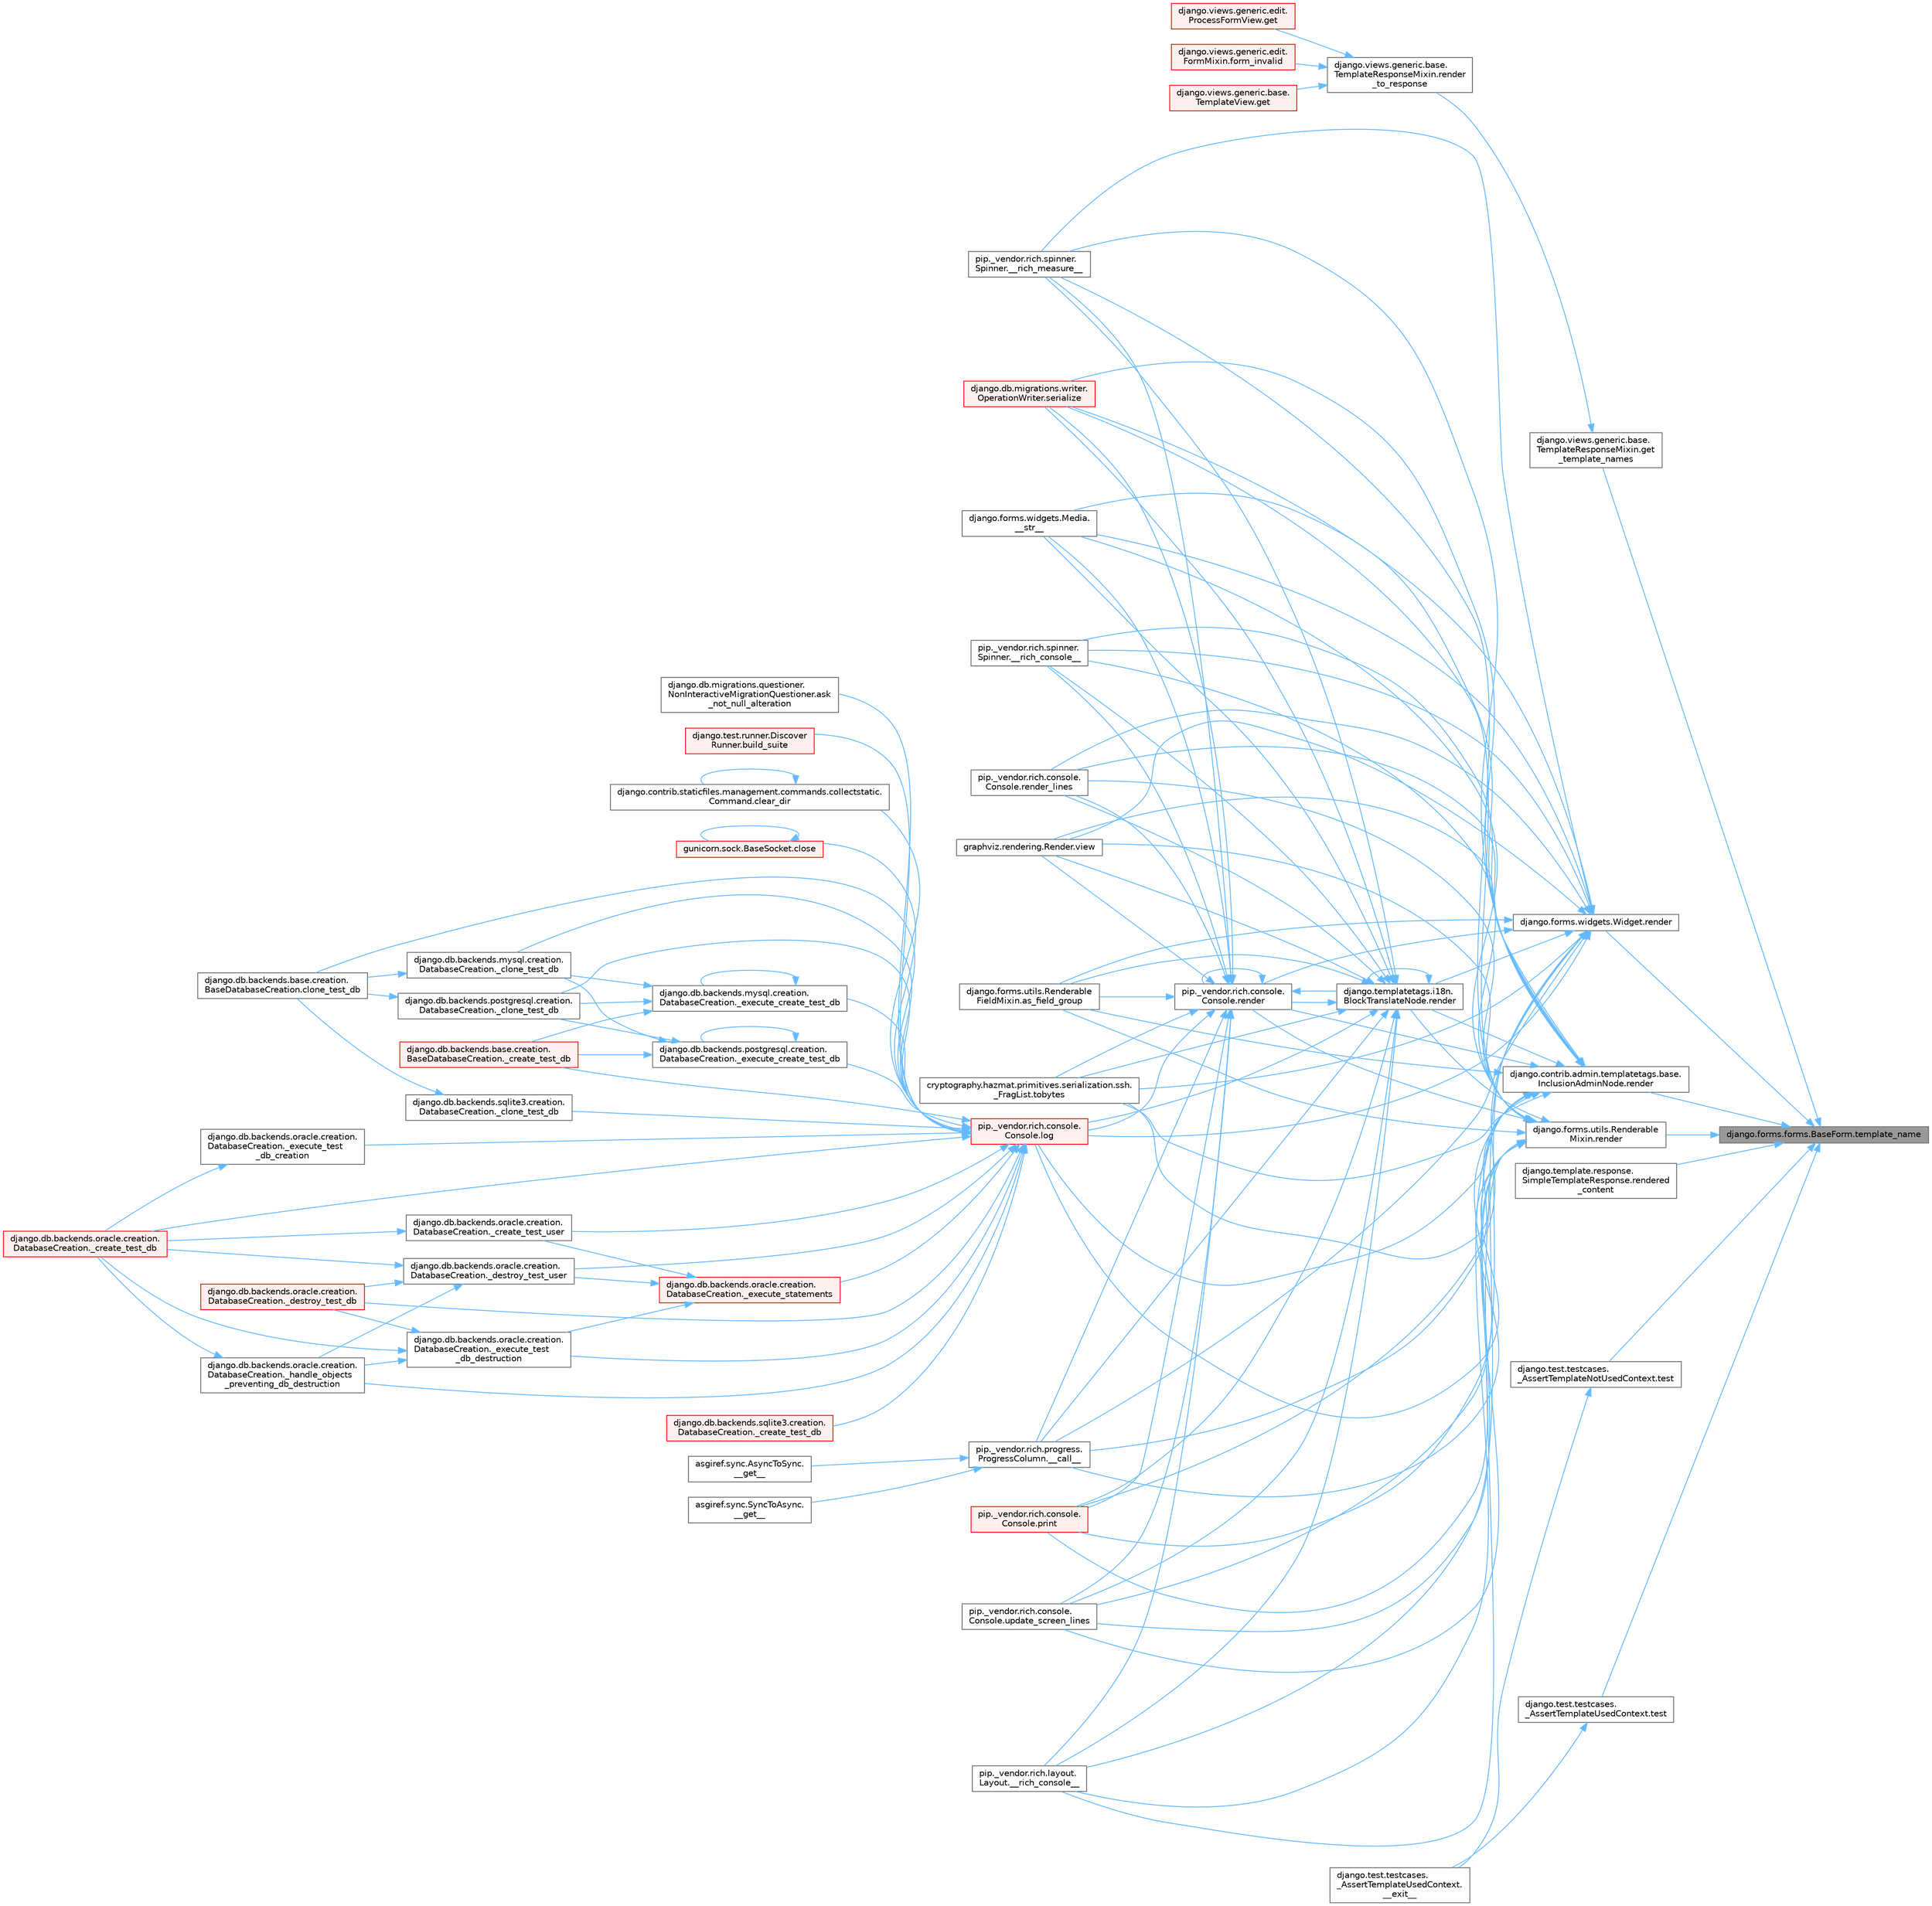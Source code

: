 digraph "django.forms.forms.BaseForm.template_name"
{
 // LATEX_PDF_SIZE
  bgcolor="transparent";
  edge [fontname=Helvetica,fontsize=10,labelfontname=Helvetica,labelfontsize=10];
  node [fontname=Helvetica,fontsize=10,shape=box,height=0.2,width=0.4];
  rankdir="RL";
  Node1 [id="Node000001",label="django.forms.forms.BaseForm.template_name",height=0.2,width=0.4,color="gray40", fillcolor="grey60", style="filled", fontcolor="black",tooltip=" "];
  Node1 -> Node2 [id="edge1_Node000001_Node000002",dir="back",color="steelblue1",style="solid",tooltip=" "];
  Node2 [id="Node000002",label="django.views.generic.base.\lTemplateResponseMixin.get\l_template_names",height=0.2,width=0.4,color="grey40", fillcolor="white", style="filled",URL="$classdjango_1_1views_1_1generic_1_1base_1_1_template_response_mixin.html#a01e86f80f6149ac9356850cbeba9bd22",tooltip=" "];
  Node2 -> Node3 [id="edge2_Node000002_Node000003",dir="back",color="steelblue1",style="solid",tooltip=" "];
  Node3 [id="Node000003",label="django.views.generic.base.\lTemplateResponseMixin.render\l_to_response",height=0.2,width=0.4,color="grey40", fillcolor="white", style="filled",URL="$classdjango_1_1views_1_1generic_1_1base_1_1_template_response_mixin.html#acb779fab0e9d87e1ae49b9b4ad4e4492",tooltip=" "];
  Node3 -> Node4 [id="edge3_Node000003_Node000004",dir="back",color="steelblue1",style="solid",tooltip=" "];
  Node4 [id="Node000004",label="django.views.generic.edit.\lFormMixin.form_invalid",height=0.2,width=0.4,color="red", fillcolor="#FFF0F0", style="filled",URL="$classdjango_1_1views_1_1generic_1_1edit_1_1_form_mixin.html#a3a9a5e20aa7819a6749c1ab36efb4936",tooltip=" "];
  Node3 -> Node11 [id="edge4_Node000003_Node000011",dir="back",color="steelblue1",style="solid",tooltip=" "];
  Node11 [id="Node000011",label="django.views.generic.base.\lTemplateView.get",height=0.2,width=0.4,color="red", fillcolor="#FFF0F0", style="filled",URL="$classdjango_1_1views_1_1generic_1_1base_1_1_template_view.html#a12232ec7fd058af76ce8c7af132ef915",tooltip=" "];
  Node3 -> Node1887 [id="edge5_Node000003_Node001887",dir="back",color="steelblue1",style="solid",tooltip=" "];
  Node1887 [id="Node001887",label="django.views.generic.edit.\lProcessFormView.get",height=0.2,width=0.4,color="red", fillcolor="#FFF0F0", style="filled",URL="$classdjango_1_1views_1_1generic_1_1edit_1_1_process_form_view.html#af7def109918828469fd90c209d775e40",tooltip=" "];
  Node1 -> Node2641 [id="edge6_Node000001_Node002641",dir="back",color="steelblue1",style="solid",tooltip=" "];
  Node2641 [id="Node002641",label="django.contrib.admin.templatetags.base.\lInclusionAdminNode.render",height=0.2,width=0.4,color="grey40", fillcolor="white", style="filled",URL="$classdjango_1_1contrib_1_1admin_1_1templatetags_1_1base_1_1_inclusion_admin_node.html#a5c909e3c155bf5e7736cc82df0006cda",tooltip=" "];
  Node2641 -> Node378 [id="edge7_Node002641_Node000378",dir="back",color="steelblue1",style="solid",tooltip=" "];
  Node378 [id="Node000378",label="pip._vendor.rich.progress.\lProgressColumn.__call__",height=0.2,width=0.4,color="grey40", fillcolor="white", style="filled",URL="$classpip_1_1__vendor_1_1rich_1_1progress_1_1_progress_column.html#ae0c399be74222f949edb0fa5324cf6ea",tooltip=" "];
  Node378 -> Node143 [id="edge8_Node000378_Node000143",dir="back",color="steelblue1",style="solid",tooltip=" "];
  Node143 [id="Node000143",label="asgiref.sync.AsyncToSync.\l__get__",height=0.2,width=0.4,color="grey40", fillcolor="white", style="filled",URL="$classasgiref_1_1sync_1_1_async_to_sync.html#a23e9ef7a73da98dad9e3f4e65846969b",tooltip=" "];
  Node378 -> Node144 [id="edge9_Node000378_Node000144",dir="back",color="steelblue1",style="solid",tooltip=" "];
  Node144 [id="Node000144",label="asgiref.sync.SyncToAsync.\l__get__",height=0.2,width=0.4,color="grey40", fillcolor="white", style="filled",URL="$classasgiref_1_1sync_1_1_sync_to_async.html#aebdfbe3f01079a529fd2f39810597381",tooltip=" "];
  Node2641 -> Node379 [id="edge10_Node002641_Node000379",dir="back",color="steelblue1",style="solid",tooltip=" "];
  Node379 [id="Node000379",label="pip._vendor.rich.layout.\lLayout.__rich_console__",height=0.2,width=0.4,color="grey40", fillcolor="white", style="filled",URL="$classpip_1_1__vendor_1_1rich_1_1layout_1_1_layout.html#ac39cb3d17d2b0324ee1b0dada41a3ebd",tooltip=" "];
  Node2641 -> Node380 [id="edge11_Node002641_Node000380",dir="back",color="steelblue1",style="solid",tooltip=" "];
  Node380 [id="Node000380",label="pip._vendor.rich.spinner.\lSpinner.__rich_console__",height=0.2,width=0.4,color="grey40", fillcolor="white", style="filled",URL="$classpip_1_1__vendor_1_1rich_1_1spinner_1_1_spinner.html#a6883d8dced19ac48d4dfc74f776357fd",tooltip=" "];
  Node2641 -> Node381 [id="edge12_Node002641_Node000381",dir="back",color="steelblue1",style="solid",tooltip=" "];
  Node381 [id="Node000381",label="pip._vendor.rich.spinner.\lSpinner.__rich_measure__",height=0.2,width=0.4,color="grey40", fillcolor="white", style="filled",URL="$classpip_1_1__vendor_1_1rich_1_1spinner_1_1_spinner.html#a89745682c823c44a31bae8e8d07869f5",tooltip=" "];
  Node2641 -> Node382 [id="edge13_Node002641_Node000382",dir="back",color="steelblue1",style="solid",tooltip=" "];
  Node382 [id="Node000382",label="django.forms.widgets.Media.\l__str__",height=0.2,width=0.4,color="grey40", fillcolor="white", style="filled",URL="$classdjango_1_1forms_1_1widgets_1_1_media.html#ae1651710548a7d9f14f036d035012d21",tooltip=" "];
  Node2641 -> Node383 [id="edge14_Node002641_Node000383",dir="back",color="steelblue1",style="solid",tooltip=" "];
  Node383 [id="Node000383",label="django.forms.utils.Renderable\lFieldMixin.as_field_group",height=0.2,width=0.4,color="grey40", fillcolor="white", style="filled",URL="$classdjango_1_1forms_1_1utils_1_1_renderable_field_mixin.html#a1e9a1b4f790ea694431554267fd5d74c",tooltip=" "];
  Node2641 -> Node384 [id="edge15_Node002641_Node000384",dir="back",color="steelblue1",style="solid",tooltip=" "];
  Node384 [id="Node000384",label="pip._vendor.rich.console.\lConsole.log",height=0.2,width=0.4,color="red", fillcolor="#FFF0F0", style="filled",URL="$classpip_1_1__vendor_1_1rich_1_1console_1_1_console.html#af9c77e39f9413fc2b134c60cfa23b0f1",tooltip=" "];
  Node384 -> Node385 [id="edge16_Node000384_Node000385",dir="back",color="steelblue1",style="solid",tooltip=" "];
  Node385 [id="Node000385",label="django.db.backends.mysql.creation.\lDatabaseCreation._clone_test_db",height=0.2,width=0.4,color="grey40", fillcolor="white", style="filled",URL="$classdjango_1_1db_1_1backends_1_1mysql_1_1creation_1_1_database_creation.html#ab4d99b6a9b6a81141d0fba9440d91619",tooltip=" "];
  Node385 -> Node386 [id="edge17_Node000385_Node000386",dir="back",color="steelblue1",style="solid",tooltip=" "];
  Node386 [id="Node000386",label="django.db.backends.base.creation.\lBaseDatabaseCreation.clone_test_db",height=0.2,width=0.4,color="grey40", fillcolor="white", style="filled",URL="$classdjango_1_1db_1_1backends_1_1base_1_1creation_1_1_base_database_creation.html#aa792ff2a6725c1020027c189ff967316",tooltip=" "];
  Node384 -> Node387 [id="edge18_Node000384_Node000387",dir="back",color="steelblue1",style="solid",tooltip=" "];
  Node387 [id="Node000387",label="django.db.backends.postgresql.creation.\lDatabaseCreation._clone_test_db",height=0.2,width=0.4,color="grey40", fillcolor="white", style="filled",URL="$classdjango_1_1db_1_1backends_1_1postgresql_1_1creation_1_1_database_creation.html#ab57e8a2ba94a8a4888fd435036b4c322",tooltip=" "];
  Node387 -> Node386 [id="edge19_Node000387_Node000386",dir="back",color="steelblue1",style="solid",tooltip=" "];
  Node384 -> Node388 [id="edge20_Node000384_Node000388",dir="back",color="steelblue1",style="solid",tooltip=" "];
  Node388 [id="Node000388",label="django.db.backends.sqlite3.creation.\lDatabaseCreation._clone_test_db",height=0.2,width=0.4,color="grey40", fillcolor="white", style="filled",URL="$classdjango_1_1db_1_1backends_1_1sqlite3_1_1creation_1_1_database_creation.html#a43a28bd11187e2b0677fd0be7643387b",tooltip=" "];
  Node388 -> Node386 [id="edge21_Node000388_Node000386",dir="back",color="steelblue1",style="solid",tooltip=" "];
  Node384 -> Node389 [id="edge22_Node000384_Node000389",dir="back",color="steelblue1",style="solid",tooltip=" "];
  Node389 [id="Node000389",label="django.db.backends.base.creation.\lBaseDatabaseCreation._create_test_db",height=0.2,width=0.4,color="red", fillcolor="#FFF0F0", style="filled",URL="$classdjango_1_1db_1_1backends_1_1base_1_1creation_1_1_base_database_creation.html#a3782aff49b95503af2f0e518a10dc22d",tooltip=" "];
  Node384 -> Node391 [id="edge23_Node000384_Node000391",dir="back",color="steelblue1",style="solid",tooltip=" "];
  Node391 [id="Node000391",label="django.db.backends.oracle.creation.\lDatabaseCreation._create_test_db",height=0.2,width=0.4,color="red", fillcolor="#FFF0F0", style="filled",URL="$classdjango_1_1db_1_1backends_1_1oracle_1_1creation_1_1_database_creation.html#aea03f2099a0f6691226755c6b60c133f",tooltip=" "];
  Node384 -> Node392 [id="edge24_Node000384_Node000392",dir="back",color="steelblue1",style="solid",tooltip=" "];
  Node392 [id="Node000392",label="django.db.backends.sqlite3.creation.\lDatabaseCreation._create_test_db",height=0.2,width=0.4,color="red", fillcolor="#FFF0F0", style="filled",URL="$classdjango_1_1db_1_1backends_1_1sqlite3_1_1creation_1_1_database_creation.html#a67d2c057a1e604f78b379e63cd6bff28",tooltip=" "];
  Node384 -> Node393 [id="edge25_Node000384_Node000393",dir="back",color="steelblue1",style="solid",tooltip=" "];
  Node393 [id="Node000393",label="django.db.backends.oracle.creation.\lDatabaseCreation._create_test_user",height=0.2,width=0.4,color="grey40", fillcolor="white", style="filled",URL="$classdjango_1_1db_1_1backends_1_1oracle_1_1creation_1_1_database_creation.html#a59ea754a7f0af2c6d24086c033e1a0dd",tooltip=" "];
  Node393 -> Node391 [id="edge26_Node000393_Node000391",dir="back",color="steelblue1",style="solid",tooltip=" "];
  Node384 -> Node394 [id="edge27_Node000384_Node000394",dir="back",color="steelblue1",style="solid",tooltip=" "];
  Node394 [id="Node000394",label="django.db.backends.oracle.creation.\lDatabaseCreation._destroy_test_db",height=0.2,width=0.4,color="red", fillcolor="#FFF0F0", style="filled",URL="$classdjango_1_1db_1_1backends_1_1oracle_1_1creation_1_1_database_creation.html#a08dd28500eb796fba820014d705845e1",tooltip=" "];
  Node384 -> Node396 [id="edge28_Node000384_Node000396",dir="back",color="steelblue1",style="solid",tooltip=" "];
  Node396 [id="Node000396",label="django.db.backends.oracle.creation.\lDatabaseCreation._destroy_test_user",height=0.2,width=0.4,color="grey40", fillcolor="white", style="filled",URL="$classdjango_1_1db_1_1backends_1_1oracle_1_1creation_1_1_database_creation.html#ac5b566d811b2dcccb9c6c125486ec8b9",tooltip=" "];
  Node396 -> Node391 [id="edge29_Node000396_Node000391",dir="back",color="steelblue1",style="solid",tooltip=" "];
  Node396 -> Node394 [id="edge30_Node000396_Node000394",dir="back",color="steelblue1",style="solid",tooltip=" "];
  Node396 -> Node397 [id="edge31_Node000396_Node000397",dir="back",color="steelblue1",style="solid",tooltip=" "];
  Node397 [id="Node000397",label="django.db.backends.oracle.creation.\lDatabaseCreation._handle_objects\l_preventing_db_destruction",height=0.2,width=0.4,color="grey40", fillcolor="white", style="filled",URL="$classdjango_1_1db_1_1backends_1_1oracle_1_1creation_1_1_database_creation.html#a1c37c804f0a89dbadda5bc9fd5b601af",tooltip=" "];
  Node397 -> Node391 [id="edge32_Node000397_Node000391",dir="back",color="steelblue1",style="solid",tooltip=" "];
  Node384 -> Node398 [id="edge33_Node000384_Node000398",dir="back",color="steelblue1",style="solid",tooltip=" "];
  Node398 [id="Node000398",label="django.db.backends.mysql.creation.\lDatabaseCreation._execute_create_test_db",height=0.2,width=0.4,color="grey40", fillcolor="white", style="filled",URL="$classdjango_1_1db_1_1backends_1_1mysql_1_1creation_1_1_database_creation.html#ab42ab74c9087be175aad845aec9d4160",tooltip=" "];
  Node398 -> Node385 [id="edge34_Node000398_Node000385",dir="back",color="steelblue1",style="solid",tooltip=" "];
  Node398 -> Node387 [id="edge35_Node000398_Node000387",dir="back",color="steelblue1",style="solid",tooltip=" "];
  Node398 -> Node389 [id="edge36_Node000398_Node000389",dir="back",color="steelblue1",style="solid",tooltip=" "];
  Node398 -> Node398 [id="edge37_Node000398_Node000398",dir="back",color="steelblue1",style="solid",tooltip=" "];
  Node384 -> Node399 [id="edge38_Node000384_Node000399",dir="back",color="steelblue1",style="solid",tooltip=" "];
  Node399 [id="Node000399",label="django.db.backends.postgresql.creation.\lDatabaseCreation._execute_create_test_db",height=0.2,width=0.4,color="grey40", fillcolor="white", style="filled",URL="$classdjango_1_1db_1_1backends_1_1postgresql_1_1creation_1_1_database_creation.html#a8c9e9502a3370ff7f46e7982b1ace1ec",tooltip=" "];
  Node399 -> Node385 [id="edge39_Node000399_Node000385",dir="back",color="steelblue1",style="solid",tooltip=" "];
  Node399 -> Node387 [id="edge40_Node000399_Node000387",dir="back",color="steelblue1",style="solid",tooltip=" "];
  Node399 -> Node389 [id="edge41_Node000399_Node000389",dir="back",color="steelblue1",style="solid",tooltip=" "];
  Node399 -> Node399 [id="edge42_Node000399_Node000399",dir="back",color="steelblue1",style="solid",tooltip=" "];
  Node384 -> Node400 [id="edge43_Node000384_Node000400",dir="back",color="steelblue1",style="solid",tooltip=" "];
  Node400 [id="Node000400",label="django.db.backends.oracle.creation.\lDatabaseCreation._execute_statements",height=0.2,width=0.4,color="red", fillcolor="#FFF0F0", style="filled",URL="$classdjango_1_1db_1_1backends_1_1oracle_1_1creation_1_1_database_creation.html#a40f0a887cb7b18753bb057b12ede6de5",tooltip=" "];
  Node400 -> Node393 [id="edge44_Node000400_Node000393",dir="back",color="steelblue1",style="solid",tooltip=" "];
  Node400 -> Node396 [id="edge45_Node000400_Node000396",dir="back",color="steelblue1",style="solid",tooltip=" "];
  Node400 -> Node403 [id="edge46_Node000400_Node000403",dir="back",color="steelblue1",style="solid",tooltip=" "];
  Node403 [id="Node000403",label="django.db.backends.oracle.creation.\lDatabaseCreation._execute_test\l_db_destruction",height=0.2,width=0.4,color="grey40", fillcolor="white", style="filled",URL="$classdjango_1_1db_1_1backends_1_1oracle_1_1creation_1_1_database_creation.html#a122c68cb1495e4c1a5c9c6a8f61ea46f",tooltip=" "];
  Node403 -> Node391 [id="edge47_Node000403_Node000391",dir="back",color="steelblue1",style="solid",tooltip=" "];
  Node403 -> Node394 [id="edge48_Node000403_Node000394",dir="back",color="steelblue1",style="solid",tooltip=" "];
  Node403 -> Node397 [id="edge49_Node000403_Node000397",dir="back",color="steelblue1",style="solid",tooltip=" "];
  Node384 -> Node402 [id="edge50_Node000384_Node000402",dir="back",color="steelblue1",style="solid",tooltip=" "];
  Node402 [id="Node000402",label="django.db.backends.oracle.creation.\lDatabaseCreation._execute_test\l_db_creation",height=0.2,width=0.4,color="grey40", fillcolor="white", style="filled",URL="$classdjango_1_1db_1_1backends_1_1oracle_1_1creation_1_1_database_creation.html#a66d037f8286d396a98cf6ad2a5b9f25f",tooltip=" "];
  Node402 -> Node391 [id="edge51_Node000402_Node000391",dir="back",color="steelblue1",style="solid",tooltip=" "];
  Node384 -> Node403 [id="edge52_Node000384_Node000403",dir="back",color="steelblue1",style="solid",tooltip=" "];
  Node384 -> Node397 [id="edge53_Node000384_Node000397",dir="back",color="steelblue1",style="solid",tooltip=" "];
  Node384 -> Node404 [id="edge54_Node000384_Node000404",dir="back",color="steelblue1",style="solid",tooltip=" "];
  Node404 [id="Node000404",label="django.db.migrations.questioner.\lNonInteractiveMigrationQuestioner.ask\l_not_null_alteration",height=0.2,width=0.4,color="grey40", fillcolor="white", style="filled",URL="$classdjango_1_1db_1_1migrations_1_1questioner_1_1_non_interactive_migration_questioner.html#a8e2e9dcddaff9a58581a3bdfbc87136f",tooltip=" "];
  Node384 -> Node405 [id="edge55_Node000384_Node000405",dir="back",color="steelblue1",style="solid",tooltip=" "];
  Node405 [id="Node000405",label="django.test.runner.Discover\lRunner.build_suite",height=0.2,width=0.4,color="red", fillcolor="#FFF0F0", style="filled",URL="$classdjango_1_1test_1_1runner_1_1_discover_runner.html#a59c1b9e138786179fdbfce3ab15bf2c8",tooltip=" "];
  Node384 -> Node407 [id="edge56_Node000384_Node000407",dir="back",color="steelblue1",style="solid",tooltip=" "];
  Node407 [id="Node000407",label="django.contrib.staticfiles.management.commands.collectstatic.\lCommand.clear_dir",height=0.2,width=0.4,color="grey40", fillcolor="white", style="filled",URL="$classdjango_1_1contrib_1_1staticfiles_1_1management_1_1commands_1_1collectstatic_1_1_command.html#a2974077448bb3e1203a0c82350976399",tooltip=" "];
  Node407 -> Node407 [id="edge57_Node000407_Node000407",dir="back",color="steelblue1",style="solid",tooltip=" "];
  Node384 -> Node386 [id="edge58_Node000384_Node000386",dir="back",color="steelblue1",style="solid",tooltip=" "];
  Node384 -> Node408 [id="edge59_Node000384_Node000408",dir="back",color="steelblue1",style="solid",tooltip=" "];
  Node408 [id="Node000408",label="gunicorn.sock.BaseSocket.close",height=0.2,width=0.4,color="red", fillcolor="#FFF0F0", style="filled",URL="$classgunicorn_1_1sock_1_1_base_socket.html#af2002e81bf30cc8c6614f9568af6ef06",tooltip=" "];
  Node408 -> Node408 [id="edge60_Node000408_Node000408",dir="back",color="steelblue1",style="solid",tooltip=" "];
  Node2641 -> Node536 [id="edge61_Node002641_Node000536",dir="back",color="steelblue1",style="solid",tooltip=" "];
  Node536 [id="Node000536",label="pip._vendor.rich.console.\lConsole.print",height=0.2,width=0.4,color="red", fillcolor="#FFF0F0", style="filled",URL="$classpip_1_1__vendor_1_1rich_1_1console_1_1_console.html#af954370cdbb49236b597f2c11064549d",tooltip=" "];
  Node2641 -> Node850 [id="edge62_Node002641_Node000850",dir="back",color="steelblue1",style="solid",tooltip=" "];
  Node850 [id="Node000850",label="django.templatetags.i18n.\lBlockTranslateNode.render",height=0.2,width=0.4,color="grey40", fillcolor="white", style="filled",URL="$classdjango_1_1templatetags_1_1i18n_1_1_block_translate_node.html#aaf05bebfd02c1c4b676387ada0357832",tooltip=" "];
  Node850 -> Node378 [id="edge63_Node000850_Node000378",dir="back",color="steelblue1",style="solid",tooltip=" "];
  Node850 -> Node379 [id="edge64_Node000850_Node000379",dir="back",color="steelblue1",style="solid",tooltip=" "];
  Node850 -> Node380 [id="edge65_Node000850_Node000380",dir="back",color="steelblue1",style="solid",tooltip=" "];
  Node850 -> Node381 [id="edge66_Node000850_Node000381",dir="back",color="steelblue1",style="solid",tooltip=" "];
  Node850 -> Node382 [id="edge67_Node000850_Node000382",dir="back",color="steelblue1",style="solid",tooltip=" "];
  Node850 -> Node383 [id="edge68_Node000850_Node000383",dir="back",color="steelblue1",style="solid",tooltip=" "];
  Node850 -> Node384 [id="edge69_Node000850_Node000384",dir="back",color="steelblue1",style="solid",tooltip=" "];
  Node850 -> Node536 [id="edge70_Node000850_Node000536",dir="back",color="steelblue1",style="solid",tooltip=" "];
  Node850 -> Node850 [id="edge71_Node000850_Node000850",dir="back",color="steelblue1",style="solid",tooltip=" "];
  Node850 -> Node851 [id="edge72_Node000850_Node000851",dir="back",color="steelblue1",style="solid",tooltip=" "];
  Node851 [id="Node000851",label="pip._vendor.rich.console.\lConsole.render",height=0.2,width=0.4,color="grey40", fillcolor="white", style="filled",URL="$classpip_1_1__vendor_1_1rich_1_1console_1_1_console.html#a9551b8254c573105adde80622393a938",tooltip=" "];
  Node851 -> Node378 [id="edge73_Node000851_Node000378",dir="back",color="steelblue1",style="solid",tooltip=" "];
  Node851 -> Node379 [id="edge74_Node000851_Node000379",dir="back",color="steelblue1",style="solid",tooltip=" "];
  Node851 -> Node380 [id="edge75_Node000851_Node000380",dir="back",color="steelblue1",style="solid",tooltip=" "];
  Node851 -> Node381 [id="edge76_Node000851_Node000381",dir="back",color="steelblue1",style="solid",tooltip=" "];
  Node851 -> Node382 [id="edge77_Node000851_Node000382",dir="back",color="steelblue1",style="solid",tooltip=" "];
  Node851 -> Node383 [id="edge78_Node000851_Node000383",dir="back",color="steelblue1",style="solid",tooltip=" "];
  Node851 -> Node384 [id="edge79_Node000851_Node000384",dir="back",color="steelblue1",style="solid",tooltip=" "];
  Node851 -> Node536 [id="edge80_Node000851_Node000536",dir="back",color="steelblue1",style="solid",tooltip=" "];
  Node851 -> Node850 [id="edge81_Node000851_Node000850",dir="back",color="steelblue1",style="solid",tooltip=" "];
  Node851 -> Node851 [id="edge82_Node000851_Node000851",dir="back",color="steelblue1",style="solid",tooltip=" "];
  Node851 -> Node852 [id="edge83_Node000851_Node000852",dir="back",color="steelblue1",style="solid",tooltip=" "];
  Node852 [id="Node000852",label="pip._vendor.rich.console.\lConsole.render_lines",height=0.2,width=0.4,color="grey40", fillcolor="white", style="filled",URL="$classpip_1_1__vendor_1_1rich_1_1console_1_1_console.html#a5818808a49db20c5bee6986425f96f14",tooltip=" "];
  Node851 -> Node853 [id="edge84_Node000851_Node000853",dir="back",color="steelblue1",style="solid",tooltip=" "];
  Node853 [id="Node000853",label="django.db.migrations.writer.\lOperationWriter.serialize",height=0.2,width=0.4,color="red", fillcolor="#FFF0F0", style="filled",URL="$classdjango_1_1db_1_1migrations_1_1writer_1_1_operation_writer.html#a866e8d13e1c54a35d74e9a6b0383b2f8",tooltip=" "];
  Node851 -> Node1212 [id="edge85_Node000851_Node001212",dir="back",color="steelblue1",style="solid",tooltip=" "];
  Node1212 [id="Node001212",label="cryptography.hazmat.primitives.serialization.ssh.\l_FragList.tobytes",height=0.2,width=0.4,color="grey40", fillcolor="white", style="filled",URL="$classcryptography_1_1hazmat_1_1primitives_1_1serialization_1_1ssh_1_1___frag_list.html#a195dd4e7c741624829a13af53fa3de38",tooltip=" "];
  Node851 -> Node1213 [id="edge86_Node000851_Node001213",dir="back",color="steelblue1",style="solid",tooltip=" "];
  Node1213 [id="Node001213",label="pip._vendor.rich.console.\lConsole.update_screen_lines",height=0.2,width=0.4,color="grey40", fillcolor="white", style="filled",URL="$classpip_1_1__vendor_1_1rich_1_1console_1_1_console.html#a21cfe5af86ec7533f23d45fe2969817e",tooltip=" "];
  Node851 -> Node1214 [id="edge87_Node000851_Node001214",dir="back",color="steelblue1",style="solid",tooltip=" "];
  Node1214 [id="Node001214",label="graphviz.rendering.Render.view",height=0.2,width=0.4,color="grey40", fillcolor="white", style="filled",URL="$classgraphviz_1_1rendering_1_1_render.html#a53169c422996b9a7e92b5580c13914e2",tooltip=" "];
  Node850 -> Node852 [id="edge88_Node000850_Node000852",dir="back",color="steelblue1",style="solid",tooltip=" "];
  Node850 -> Node853 [id="edge89_Node000850_Node000853",dir="back",color="steelblue1",style="solid",tooltip=" "];
  Node850 -> Node1212 [id="edge90_Node000850_Node001212",dir="back",color="steelblue1",style="solid",tooltip=" "];
  Node850 -> Node1213 [id="edge91_Node000850_Node001213",dir="back",color="steelblue1",style="solid",tooltip=" "];
  Node850 -> Node1214 [id="edge92_Node000850_Node001214",dir="back",color="steelblue1",style="solid",tooltip=" "];
  Node2641 -> Node851 [id="edge93_Node002641_Node000851",dir="back",color="steelblue1",style="solid",tooltip=" "];
  Node2641 -> Node852 [id="edge94_Node002641_Node000852",dir="back",color="steelblue1",style="solid",tooltip=" "];
  Node2641 -> Node853 [id="edge95_Node002641_Node000853",dir="back",color="steelblue1",style="solid",tooltip=" "];
  Node2641 -> Node1212 [id="edge96_Node002641_Node001212",dir="back",color="steelblue1",style="solid",tooltip=" "];
  Node2641 -> Node1213 [id="edge97_Node002641_Node001213",dir="back",color="steelblue1",style="solid",tooltip=" "];
  Node2641 -> Node1214 [id="edge98_Node002641_Node001214",dir="back",color="steelblue1",style="solid",tooltip=" "];
  Node1 -> Node1772 [id="edge99_Node000001_Node001772",dir="back",color="steelblue1",style="solid",tooltip=" "];
  Node1772 [id="Node001772",label="django.forms.utils.Renderable\lMixin.render",height=0.2,width=0.4,color="grey40", fillcolor="white", style="filled",URL="$classdjango_1_1forms_1_1utils_1_1_renderable_mixin.html#acdc73a3b1da7190ea3c6e0e2cb22e297",tooltip=" "];
  Node1772 -> Node378 [id="edge100_Node001772_Node000378",dir="back",color="steelblue1",style="solid",tooltip=" "];
  Node1772 -> Node379 [id="edge101_Node001772_Node000379",dir="back",color="steelblue1",style="solid",tooltip=" "];
  Node1772 -> Node380 [id="edge102_Node001772_Node000380",dir="back",color="steelblue1",style="solid",tooltip=" "];
  Node1772 -> Node381 [id="edge103_Node001772_Node000381",dir="back",color="steelblue1",style="solid",tooltip=" "];
  Node1772 -> Node382 [id="edge104_Node001772_Node000382",dir="back",color="steelblue1",style="solid",tooltip=" "];
  Node1772 -> Node383 [id="edge105_Node001772_Node000383",dir="back",color="steelblue1",style="solid",tooltip=" "];
  Node1772 -> Node384 [id="edge106_Node001772_Node000384",dir="back",color="steelblue1",style="solid",tooltip=" "];
  Node1772 -> Node536 [id="edge107_Node001772_Node000536",dir="back",color="steelblue1",style="solid",tooltip=" "];
  Node1772 -> Node850 [id="edge108_Node001772_Node000850",dir="back",color="steelblue1",style="solid",tooltip=" "];
  Node1772 -> Node851 [id="edge109_Node001772_Node000851",dir="back",color="steelblue1",style="solid",tooltip=" "];
  Node1772 -> Node852 [id="edge110_Node001772_Node000852",dir="back",color="steelblue1",style="solid",tooltip=" "];
  Node1772 -> Node853 [id="edge111_Node001772_Node000853",dir="back",color="steelblue1",style="solid",tooltip=" "];
  Node1772 -> Node1212 [id="edge112_Node001772_Node001212",dir="back",color="steelblue1",style="solid",tooltip=" "];
  Node1772 -> Node1213 [id="edge113_Node001772_Node001213",dir="back",color="steelblue1",style="solid",tooltip=" "];
  Node1772 -> Node1214 [id="edge114_Node001772_Node001214",dir="back",color="steelblue1",style="solid",tooltip=" "];
  Node1 -> Node849 [id="edge115_Node000001_Node000849",dir="back",color="steelblue1",style="solid",tooltip=" "];
  Node849 [id="Node000849",label="django.forms.widgets.Widget.render",height=0.2,width=0.4,color="grey40", fillcolor="white", style="filled",URL="$classdjango_1_1forms_1_1widgets_1_1_widget.html#a972266d3972b64c404467dea8d6e2809",tooltip=" "];
  Node849 -> Node378 [id="edge116_Node000849_Node000378",dir="back",color="steelblue1",style="solid",tooltip=" "];
  Node849 -> Node379 [id="edge117_Node000849_Node000379",dir="back",color="steelblue1",style="solid",tooltip=" "];
  Node849 -> Node380 [id="edge118_Node000849_Node000380",dir="back",color="steelblue1",style="solid",tooltip=" "];
  Node849 -> Node381 [id="edge119_Node000849_Node000381",dir="back",color="steelblue1",style="solid",tooltip=" "];
  Node849 -> Node382 [id="edge120_Node000849_Node000382",dir="back",color="steelblue1",style="solid",tooltip=" "];
  Node849 -> Node383 [id="edge121_Node000849_Node000383",dir="back",color="steelblue1",style="solid",tooltip=" "];
  Node849 -> Node384 [id="edge122_Node000849_Node000384",dir="back",color="steelblue1",style="solid",tooltip=" "];
  Node849 -> Node536 [id="edge123_Node000849_Node000536",dir="back",color="steelblue1",style="solid",tooltip=" "];
  Node849 -> Node850 [id="edge124_Node000849_Node000850",dir="back",color="steelblue1",style="solid",tooltip=" "];
  Node849 -> Node851 [id="edge125_Node000849_Node000851",dir="back",color="steelblue1",style="solid",tooltip=" "];
  Node849 -> Node852 [id="edge126_Node000849_Node000852",dir="back",color="steelblue1",style="solid",tooltip=" "];
  Node849 -> Node853 [id="edge127_Node000849_Node000853",dir="back",color="steelblue1",style="solid",tooltip=" "];
  Node849 -> Node1212 [id="edge128_Node000849_Node001212",dir="back",color="steelblue1",style="solid",tooltip=" "];
  Node849 -> Node1213 [id="edge129_Node000849_Node001213",dir="back",color="steelblue1",style="solid",tooltip=" "];
  Node849 -> Node1214 [id="edge130_Node000849_Node001214",dir="back",color="steelblue1",style="solid",tooltip=" "];
  Node1 -> Node2642 [id="edge131_Node000001_Node002642",dir="back",color="steelblue1",style="solid",tooltip=" "];
  Node2642 [id="Node002642",label="django.template.response.\lSimpleTemplateResponse.rendered\l_content",height=0.2,width=0.4,color="grey40", fillcolor="white", style="filled",URL="$classdjango_1_1template_1_1response_1_1_simple_template_response.html#a5d236d7cdbadc9b328dd27fb204b8bd1",tooltip=" "];
  Node1 -> Node2643 [id="edge132_Node000001_Node002643",dir="back",color="steelblue1",style="solid",tooltip=" "];
  Node2643 [id="Node002643",label="django.test.testcases.\l_AssertTemplateNotUsedContext.test",height=0.2,width=0.4,color="grey40", fillcolor="white", style="filled",URL="$classdjango_1_1test_1_1testcases_1_1___assert_template_not_used_context.html#a997334b785d10d7abf30802d4ac38a2d",tooltip=" "];
  Node2643 -> Node1129 [id="edge133_Node002643_Node001129",dir="back",color="steelblue1",style="solid",tooltip=" "];
  Node1129 [id="Node001129",label="django.test.testcases.\l_AssertTemplateUsedContext.\l__exit__",height=0.2,width=0.4,color="grey40", fillcolor="white", style="filled",URL="$classdjango_1_1test_1_1testcases_1_1___assert_template_used_context.html#add52b80bfae381cb2ca3a753eb43ba10",tooltip=" "];
  Node1 -> Node1215 [id="edge134_Node000001_Node001215",dir="back",color="steelblue1",style="solid",tooltip=" "];
  Node1215 [id="Node001215",label="django.test.testcases.\l_AssertTemplateUsedContext.test",height=0.2,width=0.4,color="grey40", fillcolor="white", style="filled",URL="$classdjango_1_1test_1_1testcases_1_1___assert_template_used_context.html#a4976e82d5cfd983903b21ec58341688b",tooltip=" "];
  Node1215 -> Node1129 [id="edge135_Node001215_Node001129",dir="back",color="steelblue1",style="solid",tooltip=" "];
}
